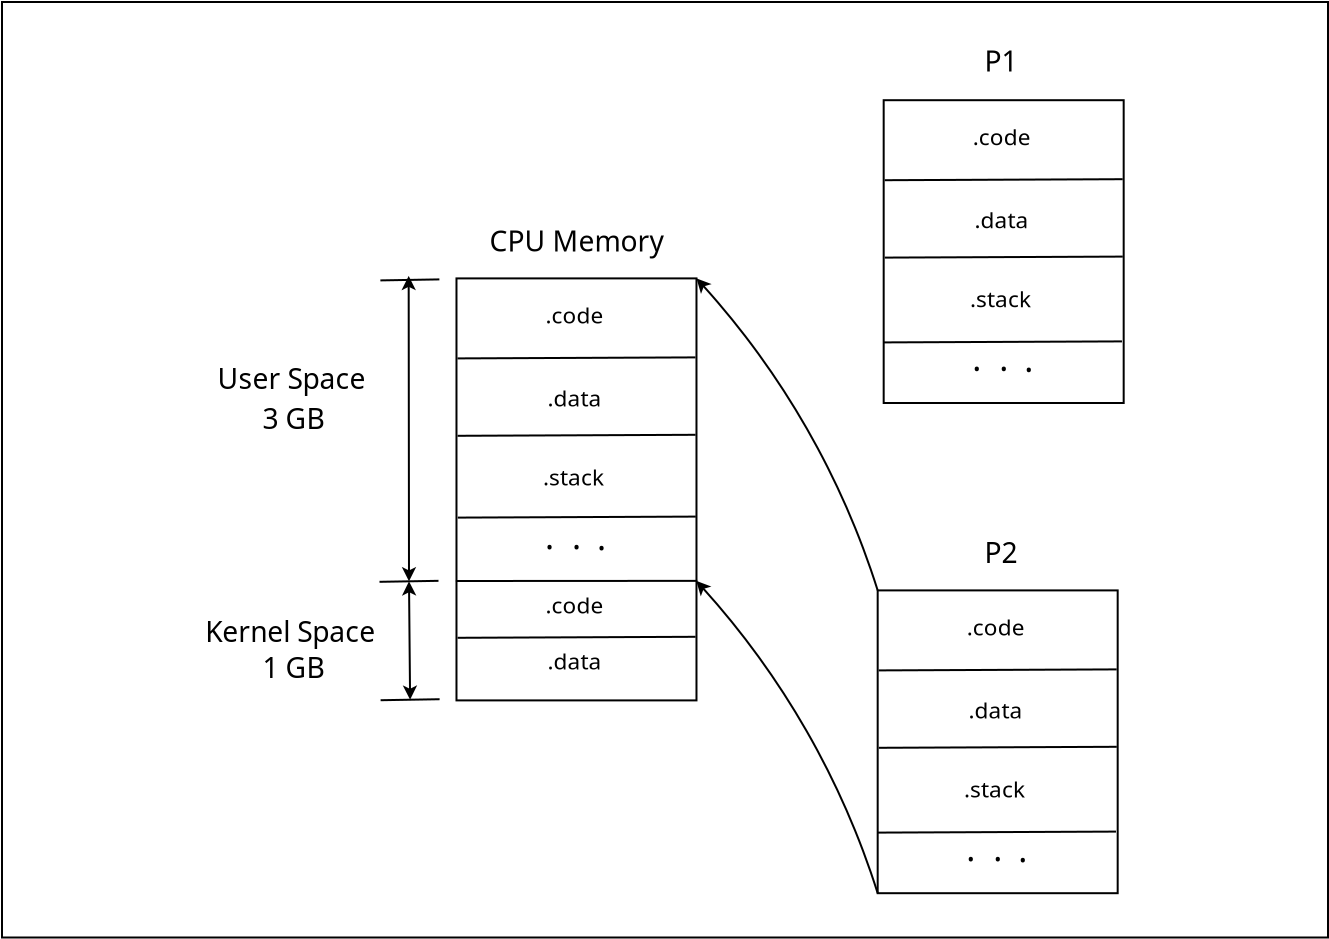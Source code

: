 <?xml version="1.0" encoding="UTF-8"?>
<dia:diagram xmlns:dia="http://www.lysator.liu.se/~alla/dia/">
  <dia:layer name="Background" visible="true" active="true">
    <dia:group>
      <dia:object type="Standard - Box" version="0" id="O0">
        <dia:attribute name="obj_pos">
          <dia:point val="5.055,4.945"/>
        </dia:attribute>
        <dia:attribute name="obj_bb">
          <dia:rectangle val="5.005,4.895;71.405,51.77"/>
        </dia:attribute>
        <dia:attribute name="elem_corner">
          <dia:point val="5.055,4.945"/>
        </dia:attribute>
        <dia:attribute name="elem_width">
          <dia:real val="66.3"/>
        </dia:attribute>
        <dia:attribute name="elem_height">
          <dia:real val="46.775"/>
        </dia:attribute>
        <dia:attribute name="border_width">
          <dia:real val="0.1"/>
        </dia:attribute>
        <dia:attribute name="show_background">
          <dia:boolean val="true"/>
        </dia:attribute>
      </dia:object>
      <dia:group>
        <dia:object type="Standard - Box" version="0" id="O1">
          <dia:attribute name="obj_pos">
            <dia:point val="27.779,18.765"/>
          </dia:attribute>
          <dia:attribute name="obj_bb">
            <dia:rectangle val="27.729,18.715;39.829,39.915"/>
          </dia:attribute>
          <dia:attribute name="elem_corner">
            <dia:point val="27.779,18.765"/>
          </dia:attribute>
          <dia:attribute name="elem_width">
            <dia:real val="12.0"/>
          </dia:attribute>
          <dia:attribute name="elem_height">
            <dia:real val="21.1"/>
          </dia:attribute>
          <dia:attribute name="show_background">
            <dia:boolean val="true"/>
          </dia:attribute>
        </dia:object>
        <dia:object type="Standard - Line" version="0" id="O2">
          <dia:attribute name="obj_pos">
            <dia:point val="27.829,22.765"/>
          </dia:attribute>
          <dia:attribute name="obj_bb">
            <dia:rectangle val="27.779,22.665;39.779,22.815"/>
          </dia:attribute>
          <dia:attribute name="conn_endpoints">
            <dia:point val="27.829,22.765"/>
            <dia:point val="39.729,22.715"/>
          </dia:attribute>
          <dia:attribute name="numcp">
            <dia:int val="1"/>
          </dia:attribute>
        </dia:object>
        <dia:object type="Standard - Line" version="0" id="O3">
          <dia:attribute name="obj_pos">
            <dia:point val="27.834,26.635"/>
          </dia:attribute>
          <dia:attribute name="obj_bb">
            <dia:rectangle val="27.784,26.535;39.784,26.685"/>
          </dia:attribute>
          <dia:attribute name="conn_endpoints">
            <dia:point val="27.834,26.635"/>
            <dia:point val="39.734,26.585"/>
          </dia:attribute>
          <dia:attribute name="numcp">
            <dia:int val="1"/>
          </dia:attribute>
        </dia:object>
        <dia:object type="Standard - Line" version="0" id="O4">
          <dia:attribute name="obj_pos">
            <dia:point val="27.844,30.725"/>
          </dia:attribute>
          <dia:attribute name="obj_bb">
            <dia:rectangle val="27.794,30.625;39.794,30.775"/>
          </dia:attribute>
          <dia:attribute name="conn_endpoints">
            <dia:point val="27.844,30.725"/>
            <dia:point val="39.744,30.675"/>
          </dia:attribute>
          <dia:attribute name="numcp">
            <dia:int val="1"/>
          </dia:attribute>
        </dia:object>
        <dia:object type="Standard - Line" version="0" id="O5">
          <dia:attribute name="obj_pos">
            <dia:point val="27.749,33.895"/>
          </dia:attribute>
          <dia:attribute name="obj_bb">
            <dia:rectangle val="27.699,33.837;39.868,33.945"/>
          </dia:attribute>
          <dia:attribute name="conn_endpoints">
            <dia:point val="27.749,33.895"/>
            <dia:point val="39.818,33.888"/>
          </dia:attribute>
          <dia:attribute name="numcp">
            <dia:int val="1"/>
          </dia:attribute>
        </dia:object>
        <dia:object type="Standard - Text" version="1" id="O6">
          <dia:attribute name="obj_pos">
            <dia:point val="32.235,21.015"/>
          </dia:attribute>
          <dia:attribute name="obj_bb">
            <dia:rectangle val="32.235,19.965;35.318,21.282"/>
          </dia:attribute>
          <dia:attribute name="text">
            <dia:composite type="text">
              <dia:attribute name="string">
                <dia:string>#.code#</dia:string>
              </dia:attribute>
              <dia:attribute name="font">
                <dia:font family="sans" style="0" name="Helvetica"/>
              </dia:attribute>
              <dia:attribute name="height">
                <dia:real val="1.411"/>
              </dia:attribute>
              <dia:attribute name="pos">
                <dia:point val="32.235,21.015"/>
              </dia:attribute>
              <dia:attribute name="color">
                <dia:color val="#000000"/>
              </dia:attribute>
              <dia:attribute name="alignment">
                <dia:enum val="0"/>
              </dia:attribute>
            </dia:composite>
          </dia:attribute>
          <dia:attribute name="valign">
            <dia:enum val="3"/>
          </dia:attribute>
        </dia:object>
        <dia:object type="Standard - Text" version="1" id="O7">
          <dia:attribute name="obj_pos">
            <dia:point val="32.326,25.165"/>
          </dia:attribute>
          <dia:attribute name="obj_bb">
            <dia:rectangle val="32.326,24.115;35.231,25.433"/>
          </dia:attribute>
          <dia:attribute name="text">
            <dia:composite type="text">
              <dia:attribute name="string">
                <dia:string>#.data#</dia:string>
              </dia:attribute>
              <dia:attribute name="font">
                <dia:font family="sans" style="0" name="Helvetica"/>
              </dia:attribute>
              <dia:attribute name="height">
                <dia:real val="1.411"/>
              </dia:attribute>
              <dia:attribute name="pos">
                <dia:point val="32.326,25.165"/>
              </dia:attribute>
              <dia:attribute name="color">
                <dia:color val="#000000"/>
              </dia:attribute>
              <dia:attribute name="alignment">
                <dia:enum val="0"/>
              </dia:attribute>
            </dia:composite>
          </dia:attribute>
          <dia:attribute name="valign">
            <dia:enum val="3"/>
          </dia:attribute>
        </dia:object>
        <dia:object type="Standard - Text" version="1" id="O8">
          <dia:attribute name="obj_pos">
            <dia:point val="32.099,29.115"/>
          </dia:attribute>
          <dia:attribute name="obj_bb">
            <dia:rectangle val="32.099,28.065;35.456,29.383"/>
          </dia:attribute>
          <dia:attribute name="text">
            <dia:composite type="text">
              <dia:attribute name="string">
                <dia:string>#.stack#</dia:string>
              </dia:attribute>
              <dia:attribute name="font">
                <dia:font family="sans" style="0" name="Helvetica"/>
              </dia:attribute>
              <dia:attribute name="height">
                <dia:real val="1.411"/>
              </dia:attribute>
              <dia:attribute name="pos">
                <dia:point val="32.099,29.115"/>
              </dia:attribute>
              <dia:attribute name="color">
                <dia:color val="#000000"/>
              </dia:attribute>
              <dia:attribute name="alignment">
                <dia:enum val="0"/>
              </dia:attribute>
            </dia:composite>
          </dia:attribute>
          <dia:attribute name="valign">
            <dia:enum val="3"/>
          </dia:attribute>
        </dia:object>
        <dia:group>
          <dia:object type="Standard - Text" version="1" id="O9">
            <dia:attribute name="obj_pos">
              <dia:point val="32.21,32.316"/>
            </dia:attribute>
            <dia:attribute name="obj_bb">
              <dia:rectangle val="32.21,30.743;32.748,32.716"/>
            </dia:attribute>
            <dia:attribute name="text">
              <dia:composite type="text">
                <dia:attribute name="string">
                  <dia:string>#.#</dia:string>
                </dia:attribute>
                <dia:attribute name="font">
                  <dia:font family="sans" style="0" name="Helvetica"/>
                </dia:attribute>
                <dia:attribute name="height">
                  <dia:real val="2.117"/>
                </dia:attribute>
                <dia:attribute name="pos">
                  <dia:point val="32.21,32.316"/>
                </dia:attribute>
                <dia:attribute name="color">
                  <dia:color val="#000000"/>
                </dia:attribute>
                <dia:attribute name="alignment">
                  <dia:enum val="0"/>
                </dia:attribute>
              </dia:composite>
            </dia:attribute>
            <dia:attribute name="valign">
              <dia:enum val="3"/>
            </dia:attribute>
          </dia:object>
          <dia:object type="Standard - Text" version="1" id="O10">
            <dia:attribute name="obj_pos">
              <dia:point val="33.56,32.316"/>
            </dia:attribute>
            <dia:attribute name="obj_bb">
              <dia:rectangle val="33.56,30.743;34.097,32.716"/>
            </dia:attribute>
            <dia:attribute name="text">
              <dia:composite type="text">
                <dia:attribute name="string">
                  <dia:string>#.#</dia:string>
                </dia:attribute>
                <dia:attribute name="font">
                  <dia:font family="sans" style="0" name="Helvetica"/>
                </dia:attribute>
                <dia:attribute name="height">
                  <dia:real val="2.117"/>
                </dia:attribute>
                <dia:attribute name="pos">
                  <dia:point val="33.56,32.316"/>
                </dia:attribute>
                <dia:attribute name="color">
                  <dia:color val="#000000"/>
                </dia:attribute>
                <dia:attribute name="alignment">
                  <dia:enum val="0"/>
                </dia:attribute>
              </dia:composite>
            </dia:attribute>
            <dia:attribute name="valign">
              <dia:enum val="3"/>
            </dia:attribute>
          </dia:object>
          <dia:object type="Standard - Text" version="1" id="O11">
            <dia:attribute name="obj_pos">
              <dia:point val="34.81,32.365"/>
            </dia:attribute>
            <dia:attribute name="obj_bb">
              <dia:rectangle val="34.81,30.793;35.347,32.765"/>
            </dia:attribute>
            <dia:attribute name="text">
              <dia:composite type="text">
                <dia:attribute name="string">
                  <dia:string>#.#</dia:string>
                </dia:attribute>
                <dia:attribute name="font">
                  <dia:font family="sans" style="0" name="Helvetica"/>
                </dia:attribute>
                <dia:attribute name="height">
                  <dia:real val="2.117"/>
                </dia:attribute>
                <dia:attribute name="pos">
                  <dia:point val="34.81,32.365"/>
                </dia:attribute>
                <dia:attribute name="color">
                  <dia:color val="#000000"/>
                </dia:attribute>
                <dia:attribute name="alignment">
                  <dia:enum val="0"/>
                </dia:attribute>
              </dia:composite>
            </dia:attribute>
            <dia:attribute name="valign">
              <dia:enum val="3"/>
            </dia:attribute>
          </dia:object>
        </dia:group>
        <dia:object type="Standard - Line" version="0" id="O12">
          <dia:attribute name="obj_pos">
            <dia:point val="27.834,36.735"/>
          </dia:attribute>
          <dia:attribute name="obj_bb">
            <dia:rectangle val="27.784,36.635;39.784,36.785"/>
          </dia:attribute>
          <dia:attribute name="conn_endpoints">
            <dia:point val="27.834,36.735"/>
            <dia:point val="39.734,36.685"/>
          </dia:attribute>
          <dia:attribute name="numcp">
            <dia:int val="1"/>
          </dia:attribute>
        </dia:object>
        <dia:object type="Standard - Text" version="1" id="O13">
          <dia:attribute name="obj_pos">
            <dia:point val="32.235,35.515"/>
          </dia:attribute>
          <dia:attribute name="obj_bb">
            <dia:rectangle val="32.235,34.465;35.318,35.782"/>
          </dia:attribute>
          <dia:attribute name="text">
            <dia:composite type="text">
              <dia:attribute name="string">
                <dia:string>#.code#</dia:string>
              </dia:attribute>
              <dia:attribute name="font">
                <dia:font family="sans" style="0" name="Helvetica"/>
              </dia:attribute>
              <dia:attribute name="height">
                <dia:real val="1.411"/>
              </dia:attribute>
              <dia:attribute name="pos">
                <dia:point val="32.235,35.515"/>
              </dia:attribute>
              <dia:attribute name="color">
                <dia:color val="#000000"/>
              </dia:attribute>
              <dia:attribute name="alignment">
                <dia:enum val="0"/>
              </dia:attribute>
            </dia:composite>
          </dia:attribute>
          <dia:attribute name="valign">
            <dia:enum val="3"/>
          </dia:attribute>
        </dia:object>
        <dia:object type="Standard - Text" version="1" id="O14">
          <dia:attribute name="obj_pos">
            <dia:point val="33.329,37.415"/>
          </dia:attribute>
          <dia:attribute name="obj_bb">
            <dia:rectangle val="33.329,36.82;33.329,37.568"/>
          </dia:attribute>
          <dia:attribute name="text">
            <dia:composite type="text">
              <dia:attribute name="string">
                <dia:string>##</dia:string>
              </dia:attribute>
              <dia:attribute name="font">
                <dia:font family="sans" style="0" name="Helvetica"/>
              </dia:attribute>
              <dia:attribute name="height">
                <dia:real val="0.8"/>
              </dia:attribute>
              <dia:attribute name="pos">
                <dia:point val="33.329,37.415"/>
              </dia:attribute>
              <dia:attribute name="color">
                <dia:color val="#000000"/>
              </dia:attribute>
              <dia:attribute name="alignment">
                <dia:enum val="0"/>
              </dia:attribute>
            </dia:composite>
          </dia:attribute>
          <dia:attribute name="valign">
            <dia:enum val="3"/>
          </dia:attribute>
        </dia:object>
        <dia:object type="Standard - Text" version="1" id="O15">
          <dia:attribute name="obj_pos">
            <dia:point val="32.326,38.315"/>
          </dia:attribute>
          <dia:attribute name="obj_bb">
            <dia:rectangle val="32.326,37.265;35.231,38.583"/>
          </dia:attribute>
          <dia:attribute name="text">
            <dia:composite type="text">
              <dia:attribute name="string">
                <dia:string>#.data#</dia:string>
              </dia:attribute>
              <dia:attribute name="font">
                <dia:font family="sans" style="0" name="Helvetica"/>
              </dia:attribute>
              <dia:attribute name="height">
                <dia:real val="1.411"/>
              </dia:attribute>
              <dia:attribute name="pos">
                <dia:point val="32.326,38.315"/>
              </dia:attribute>
              <dia:attribute name="color">
                <dia:color val="#000000"/>
              </dia:attribute>
              <dia:attribute name="alignment">
                <dia:enum val="0"/>
              </dia:attribute>
            </dia:composite>
          </dia:attribute>
          <dia:attribute name="valign">
            <dia:enum val="3"/>
          </dia:attribute>
        </dia:object>
        <dia:object type="Standard - Text" version="1" id="O16">
          <dia:attribute name="obj_pos">
            <dia:point val="45.339,37.355"/>
          </dia:attribute>
          <dia:attribute name="obj_bb">
            <dia:rectangle val="45.339,36.76;45.339,37.508"/>
          </dia:attribute>
          <dia:attribute name="text">
            <dia:composite type="text">
              <dia:attribute name="string">
                <dia:string>##</dia:string>
              </dia:attribute>
              <dia:attribute name="font">
                <dia:font family="sans" style="0" name="Helvetica"/>
              </dia:attribute>
              <dia:attribute name="height">
                <dia:real val="0.8"/>
              </dia:attribute>
              <dia:attribute name="pos">
                <dia:point val="45.339,37.355"/>
              </dia:attribute>
              <dia:attribute name="color">
                <dia:color val="#000000"/>
              </dia:attribute>
              <dia:attribute name="alignment">
                <dia:enum val="0"/>
              </dia:attribute>
            </dia:composite>
          </dia:attribute>
          <dia:attribute name="valign">
            <dia:enum val="3"/>
          </dia:attribute>
        </dia:object>
        <dia:group>
          <dia:object type="Standard - Box" version="0" id="O17">
            <dia:attribute name="obj_pos">
              <dia:point val="48.839,34.365"/>
            </dia:attribute>
            <dia:attribute name="obj_bb">
              <dia:rectangle val="48.789,34.315;60.889,49.555"/>
            </dia:attribute>
            <dia:attribute name="elem_corner">
              <dia:point val="48.839,34.365"/>
            </dia:attribute>
            <dia:attribute name="elem_width">
              <dia:real val="12.0"/>
            </dia:attribute>
            <dia:attribute name="elem_height">
              <dia:real val="15.14"/>
            </dia:attribute>
            <dia:attribute name="show_background">
              <dia:boolean val="true"/>
            </dia:attribute>
          </dia:object>
          <dia:object type="Standard - Line" version="0" id="O18">
            <dia:attribute name="obj_pos">
              <dia:point val="48.889,38.365"/>
            </dia:attribute>
            <dia:attribute name="obj_bb">
              <dia:rectangle val="48.839,38.265;60.839,38.415"/>
            </dia:attribute>
            <dia:attribute name="conn_endpoints">
              <dia:point val="48.889,38.365"/>
              <dia:point val="60.789,38.315"/>
            </dia:attribute>
            <dia:attribute name="numcp">
              <dia:int val="1"/>
            </dia:attribute>
          </dia:object>
          <dia:object type="Standard - Line" version="0" id="O19">
            <dia:attribute name="obj_pos">
              <dia:point val="48.894,42.235"/>
            </dia:attribute>
            <dia:attribute name="obj_bb">
              <dia:rectangle val="48.844,42.135;60.844,42.285"/>
            </dia:attribute>
            <dia:attribute name="conn_endpoints">
              <dia:point val="48.894,42.235"/>
              <dia:point val="60.794,42.185"/>
            </dia:attribute>
            <dia:attribute name="numcp">
              <dia:int val="1"/>
            </dia:attribute>
          </dia:object>
          <dia:object type="Standard - Line" version="0" id="O20">
            <dia:attribute name="obj_pos">
              <dia:point val="48.854,46.475"/>
            </dia:attribute>
            <dia:attribute name="obj_bb">
              <dia:rectangle val="48.804,46.375;60.804,46.525"/>
            </dia:attribute>
            <dia:attribute name="conn_endpoints">
              <dia:point val="48.854,46.475"/>
              <dia:point val="60.754,46.425"/>
            </dia:attribute>
            <dia:attribute name="numcp">
              <dia:int val="1"/>
            </dia:attribute>
          </dia:object>
          <dia:object type="Standard - Text" version="1" id="O21">
            <dia:attribute name="obj_pos">
              <dia:point val="53.295,36.615"/>
            </dia:attribute>
            <dia:attribute name="obj_bb">
              <dia:rectangle val="53.295,35.565;56.377,36.883"/>
            </dia:attribute>
            <dia:attribute name="text">
              <dia:composite type="text">
                <dia:attribute name="string">
                  <dia:string>#.code#</dia:string>
                </dia:attribute>
                <dia:attribute name="font">
                  <dia:font family="sans" style="0" name="Helvetica"/>
                </dia:attribute>
                <dia:attribute name="height">
                  <dia:real val="1.411"/>
                </dia:attribute>
                <dia:attribute name="pos">
                  <dia:point val="53.295,36.615"/>
                </dia:attribute>
                <dia:attribute name="color">
                  <dia:color val="#000000"/>
                </dia:attribute>
                <dia:attribute name="alignment">
                  <dia:enum val="0"/>
                </dia:attribute>
              </dia:composite>
            </dia:attribute>
            <dia:attribute name="valign">
              <dia:enum val="3"/>
            </dia:attribute>
          </dia:object>
          <dia:object type="Standard - Text" version="1" id="O22">
            <dia:attribute name="obj_pos">
              <dia:point val="53.386,40.765"/>
            </dia:attribute>
            <dia:attribute name="obj_bb">
              <dia:rectangle val="53.386,39.715;56.291,41.032"/>
            </dia:attribute>
            <dia:attribute name="text">
              <dia:composite type="text">
                <dia:attribute name="string">
                  <dia:string>#.data#</dia:string>
                </dia:attribute>
                <dia:attribute name="font">
                  <dia:font family="sans" style="0" name="Helvetica"/>
                </dia:attribute>
                <dia:attribute name="height">
                  <dia:real val="1.411"/>
                </dia:attribute>
                <dia:attribute name="pos">
                  <dia:point val="53.386,40.765"/>
                </dia:attribute>
                <dia:attribute name="color">
                  <dia:color val="#000000"/>
                </dia:attribute>
                <dia:attribute name="alignment">
                  <dia:enum val="0"/>
                </dia:attribute>
              </dia:composite>
            </dia:attribute>
            <dia:attribute name="valign">
              <dia:enum val="3"/>
            </dia:attribute>
          </dia:object>
          <dia:object type="Standard - Text" version="1" id="O23">
            <dia:attribute name="obj_pos">
              <dia:point val="53.159,44.715"/>
            </dia:attribute>
            <dia:attribute name="obj_bb">
              <dia:rectangle val="53.159,43.665;56.516,44.983"/>
            </dia:attribute>
            <dia:attribute name="text">
              <dia:composite type="text">
                <dia:attribute name="string">
                  <dia:string>#.stack#</dia:string>
                </dia:attribute>
                <dia:attribute name="font">
                  <dia:font family="sans" style="0" name="Helvetica"/>
                </dia:attribute>
                <dia:attribute name="height">
                  <dia:real val="1.411"/>
                </dia:attribute>
                <dia:attribute name="pos">
                  <dia:point val="53.159,44.715"/>
                </dia:attribute>
                <dia:attribute name="color">
                  <dia:color val="#000000"/>
                </dia:attribute>
                <dia:attribute name="alignment">
                  <dia:enum val="0"/>
                </dia:attribute>
              </dia:composite>
            </dia:attribute>
            <dia:attribute name="valign">
              <dia:enum val="3"/>
            </dia:attribute>
          </dia:object>
          <dia:group>
            <dia:object type="Standard - Text" version="1" id="O24">
              <dia:attribute name="obj_pos">
                <dia:point val="53.27,47.916"/>
              </dia:attribute>
              <dia:attribute name="obj_bb">
                <dia:rectangle val="53.27,46.343;53.807,48.316"/>
              </dia:attribute>
              <dia:attribute name="text">
                <dia:composite type="text">
                  <dia:attribute name="string">
                    <dia:string>#.#</dia:string>
                  </dia:attribute>
                  <dia:attribute name="font">
                    <dia:font family="sans" style="0" name="Helvetica"/>
                  </dia:attribute>
                  <dia:attribute name="height">
                    <dia:real val="2.117"/>
                  </dia:attribute>
                  <dia:attribute name="pos">
                    <dia:point val="53.27,47.916"/>
                  </dia:attribute>
                  <dia:attribute name="color">
                    <dia:color val="#000000"/>
                  </dia:attribute>
                  <dia:attribute name="alignment">
                    <dia:enum val="0"/>
                  </dia:attribute>
                </dia:composite>
              </dia:attribute>
              <dia:attribute name="valign">
                <dia:enum val="3"/>
              </dia:attribute>
            </dia:object>
            <dia:object type="Standard - Text" version="1" id="O25">
              <dia:attribute name="obj_pos">
                <dia:point val="54.62,47.916"/>
              </dia:attribute>
              <dia:attribute name="obj_bb">
                <dia:rectangle val="54.62,46.343;55.158,48.316"/>
              </dia:attribute>
              <dia:attribute name="text">
                <dia:composite type="text">
                  <dia:attribute name="string">
                    <dia:string>#.#</dia:string>
                  </dia:attribute>
                  <dia:attribute name="font">
                    <dia:font family="sans" style="0" name="Helvetica"/>
                  </dia:attribute>
                  <dia:attribute name="height">
                    <dia:real val="2.117"/>
                  </dia:attribute>
                  <dia:attribute name="pos">
                    <dia:point val="54.62,47.916"/>
                  </dia:attribute>
                  <dia:attribute name="color">
                    <dia:color val="#000000"/>
                  </dia:attribute>
                  <dia:attribute name="alignment">
                    <dia:enum val="0"/>
                  </dia:attribute>
                </dia:composite>
              </dia:attribute>
              <dia:attribute name="valign">
                <dia:enum val="3"/>
              </dia:attribute>
            </dia:object>
            <dia:object type="Standard - Text" version="1" id="O26">
              <dia:attribute name="obj_pos">
                <dia:point val="55.87,47.965"/>
              </dia:attribute>
              <dia:attribute name="obj_bb">
                <dia:rectangle val="55.87,46.392;56.408,48.365"/>
              </dia:attribute>
              <dia:attribute name="text">
                <dia:composite type="text">
                  <dia:attribute name="string">
                    <dia:string>#.#</dia:string>
                  </dia:attribute>
                  <dia:attribute name="font">
                    <dia:font family="sans" style="0" name="Helvetica"/>
                  </dia:attribute>
                  <dia:attribute name="height">
                    <dia:real val="2.117"/>
                  </dia:attribute>
                  <dia:attribute name="pos">
                    <dia:point val="55.87,47.965"/>
                  </dia:attribute>
                  <dia:attribute name="color">
                    <dia:color val="#000000"/>
                  </dia:attribute>
                  <dia:attribute name="alignment">
                    <dia:enum val="0"/>
                  </dia:attribute>
                </dia:composite>
              </dia:attribute>
              <dia:attribute name="valign">
                <dia:enum val="3"/>
              </dia:attribute>
            </dia:object>
          </dia:group>
        </dia:group>
        <dia:group>
          <dia:object type="Standard - Box" version="0" id="O27">
            <dia:attribute name="obj_pos">
              <dia:point val="49.139,9.855"/>
            </dia:attribute>
            <dia:attribute name="obj_bb">
              <dia:rectangle val="49.089,9.805;61.189,25.045"/>
            </dia:attribute>
            <dia:attribute name="elem_corner">
              <dia:point val="49.139,9.855"/>
            </dia:attribute>
            <dia:attribute name="elem_width">
              <dia:real val="12.0"/>
            </dia:attribute>
            <dia:attribute name="elem_height">
              <dia:real val="15.14"/>
            </dia:attribute>
            <dia:attribute name="show_background">
              <dia:boolean val="true"/>
            </dia:attribute>
          </dia:object>
          <dia:object type="Standard - Line" version="0" id="O28">
            <dia:attribute name="obj_pos">
              <dia:point val="49.189,13.855"/>
            </dia:attribute>
            <dia:attribute name="obj_bb">
              <dia:rectangle val="49.139,13.755;61.139,13.905"/>
            </dia:attribute>
            <dia:attribute name="conn_endpoints">
              <dia:point val="49.189,13.855"/>
              <dia:point val="61.089,13.805"/>
            </dia:attribute>
            <dia:attribute name="numcp">
              <dia:int val="1"/>
            </dia:attribute>
          </dia:object>
          <dia:object type="Standard - Line" version="0" id="O29">
            <dia:attribute name="obj_pos">
              <dia:point val="49.194,17.725"/>
            </dia:attribute>
            <dia:attribute name="obj_bb">
              <dia:rectangle val="49.144,17.625;61.144,17.775"/>
            </dia:attribute>
            <dia:attribute name="conn_endpoints">
              <dia:point val="49.194,17.725"/>
              <dia:point val="61.094,17.675"/>
            </dia:attribute>
            <dia:attribute name="numcp">
              <dia:int val="1"/>
            </dia:attribute>
          </dia:object>
          <dia:object type="Standard - Line" version="0" id="O30">
            <dia:attribute name="obj_pos">
              <dia:point val="49.154,21.965"/>
            </dia:attribute>
            <dia:attribute name="obj_bb">
              <dia:rectangle val="49.104,21.865;61.104,22.015"/>
            </dia:attribute>
            <dia:attribute name="conn_endpoints">
              <dia:point val="49.154,21.965"/>
              <dia:point val="61.054,21.915"/>
            </dia:attribute>
            <dia:attribute name="numcp">
              <dia:int val="1"/>
            </dia:attribute>
          </dia:object>
          <dia:object type="Standard - Text" version="1" id="O31">
            <dia:attribute name="obj_pos">
              <dia:point val="53.595,12.105"/>
            </dia:attribute>
            <dia:attribute name="obj_bb">
              <dia:rectangle val="53.595,11.055;56.678,12.373"/>
            </dia:attribute>
            <dia:attribute name="text">
              <dia:composite type="text">
                <dia:attribute name="string">
                  <dia:string>#.code#</dia:string>
                </dia:attribute>
                <dia:attribute name="font">
                  <dia:font family="sans" style="0" name="Helvetica"/>
                </dia:attribute>
                <dia:attribute name="height">
                  <dia:real val="1.411"/>
                </dia:attribute>
                <dia:attribute name="pos">
                  <dia:point val="53.595,12.105"/>
                </dia:attribute>
                <dia:attribute name="color">
                  <dia:color val="#000000"/>
                </dia:attribute>
                <dia:attribute name="alignment">
                  <dia:enum val="0"/>
                </dia:attribute>
              </dia:composite>
            </dia:attribute>
            <dia:attribute name="valign">
              <dia:enum val="3"/>
            </dia:attribute>
          </dia:object>
          <dia:object type="Standard - Text" version="1" id="O32">
            <dia:attribute name="obj_pos">
              <dia:point val="53.686,16.255"/>
            </dia:attribute>
            <dia:attribute name="obj_bb">
              <dia:rectangle val="53.686,15.205;56.591,16.523"/>
            </dia:attribute>
            <dia:attribute name="text">
              <dia:composite type="text">
                <dia:attribute name="string">
                  <dia:string>#.data#</dia:string>
                </dia:attribute>
                <dia:attribute name="font">
                  <dia:font family="sans" style="0" name="Helvetica"/>
                </dia:attribute>
                <dia:attribute name="height">
                  <dia:real val="1.411"/>
                </dia:attribute>
                <dia:attribute name="pos">
                  <dia:point val="53.686,16.255"/>
                </dia:attribute>
                <dia:attribute name="color">
                  <dia:color val="#000000"/>
                </dia:attribute>
                <dia:attribute name="alignment">
                  <dia:enum val="0"/>
                </dia:attribute>
              </dia:composite>
            </dia:attribute>
            <dia:attribute name="valign">
              <dia:enum val="3"/>
            </dia:attribute>
          </dia:object>
          <dia:object type="Standard - Text" version="1" id="O33">
            <dia:attribute name="obj_pos">
              <dia:point val="53.459,20.205"/>
            </dia:attribute>
            <dia:attribute name="obj_bb">
              <dia:rectangle val="53.459,19.155;56.816,20.473"/>
            </dia:attribute>
            <dia:attribute name="text">
              <dia:composite type="text">
                <dia:attribute name="string">
                  <dia:string>#.stack#</dia:string>
                </dia:attribute>
                <dia:attribute name="font">
                  <dia:font family="sans" style="0" name="Helvetica"/>
                </dia:attribute>
                <dia:attribute name="height">
                  <dia:real val="1.411"/>
                </dia:attribute>
                <dia:attribute name="pos">
                  <dia:point val="53.459,20.205"/>
                </dia:attribute>
                <dia:attribute name="color">
                  <dia:color val="#000000"/>
                </dia:attribute>
                <dia:attribute name="alignment">
                  <dia:enum val="0"/>
                </dia:attribute>
              </dia:composite>
            </dia:attribute>
            <dia:attribute name="valign">
              <dia:enum val="3"/>
            </dia:attribute>
          </dia:object>
          <dia:group>
            <dia:object type="Standard - Text" version="1" id="O34">
              <dia:attribute name="obj_pos">
                <dia:point val="53.57,23.406"/>
              </dia:attribute>
              <dia:attribute name="obj_bb">
                <dia:rectangle val="53.57,21.833;54.108,23.806"/>
              </dia:attribute>
              <dia:attribute name="text">
                <dia:composite type="text">
                  <dia:attribute name="string">
                    <dia:string>#.#</dia:string>
                  </dia:attribute>
                  <dia:attribute name="font">
                    <dia:font family="sans" style="0" name="Helvetica"/>
                  </dia:attribute>
                  <dia:attribute name="height">
                    <dia:real val="2.117"/>
                  </dia:attribute>
                  <dia:attribute name="pos">
                    <dia:point val="53.57,23.406"/>
                  </dia:attribute>
                  <dia:attribute name="color">
                    <dia:color val="#000000"/>
                  </dia:attribute>
                  <dia:attribute name="alignment">
                    <dia:enum val="0"/>
                  </dia:attribute>
                </dia:composite>
              </dia:attribute>
              <dia:attribute name="valign">
                <dia:enum val="3"/>
              </dia:attribute>
            </dia:object>
            <dia:object type="Standard - Text" version="1" id="O35">
              <dia:attribute name="obj_pos">
                <dia:point val="54.92,23.406"/>
              </dia:attribute>
              <dia:attribute name="obj_bb">
                <dia:rectangle val="54.92,21.833;55.458,23.806"/>
              </dia:attribute>
              <dia:attribute name="text">
                <dia:composite type="text">
                  <dia:attribute name="string">
                    <dia:string>#.#</dia:string>
                  </dia:attribute>
                  <dia:attribute name="font">
                    <dia:font family="sans" style="0" name="Helvetica"/>
                  </dia:attribute>
                  <dia:attribute name="height">
                    <dia:real val="2.117"/>
                  </dia:attribute>
                  <dia:attribute name="pos">
                    <dia:point val="54.92,23.406"/>
                  </dia:attribute>
                  <dia:attribute name="color">
                    <dia:color val="#000000"/>
                  </dia:attribute>
                  <dia:attribute name="alignment">
                    <dia:enum val="0"/>
                  </dia:attribute>
                </dia:composite>
              </dia:attribute>
              <dia:attribute name="valign">
                <dia:enum val="3"/>
              </dia:attribute>
            </dia:object>
            <dia:object type="Standard - Text" version="1" id="O36">
              <dia:attribute name="obj_pos">
                <dia:point val="56.17,23.455"/>
              </dia:attribute>
              <dia:attribute name="obj_bb">
                <dia:rectangle val="56.17,21.883;56.708,23.855"/>
              </dia:attribute>
              <dia:attribute name="text">
                <dia:composite type="text">
                  <dia:attribute name="string">
                    <dia:string>#.#</dia:string>
                  </dia:attribute>
                  <dia:attribute name="font">
                    <dia:font family="sans" style="0" name="Helvetica"/>
                  </dia:attribute>
                  <dia:attribute name="height">
                    <dia:real val="2.117"/>
                  </dia:attribute>
                  <dia:attribute name="pos">
                    <dia:point val="56.17,23.455"/>
                  </dia:attribute>
                  <dia:attribute name="color">
                    <dia:color val="#000000"/>
                  </dia:attribute>
                  <dia:attribute name="alignment">
                    <dia:enum val="0"/>
                  </dia:attribute>
                </dia:composite>
              </dia:attribute>
              <dia:attribute name="valign">
                <dia:enum val="3"/>
              </dia:attribute>
            </dia:object>
          </dia:group>
        </dia:group>
        <dia:object type="Standard - Line" version="0" id="O37">
          <dia:attribute name="obj_pos">
            <dia:point val="25.389,18.64"/>
          </dia:attribute>
          <dia:attribute name="obj_bb">
            <dia:rectangle val="25.028,18.59;25.766,33.961"/>
          </dia:attribute>
          <dia:attribute name="conn_endpoints">
            <dia:point val="25.389,18.64"/>
            <dia:point val="25.405,33.911"/>
          </dia:attribute>
          <dia:attribute name="numcp">
            <dia:int val="1"/>
          </dia:attribute>
          <dia:attribute name="start_arrow">
            <dia:enum val="22"/>
          </dia:attribute>
          <dia:attribute name="start_arrow_length">
            <dia:real val="0.5"/>
          </dia:attribute>
          <dia:attribute name="start_arrow_width">
            <dia:real val="0.5"/>
          </dia:attribute>
          <dia:attribute name="end_arrow">
            <dia:enum val="22"/>
          </dia:attribute>
          <dia:attribute name="end_arrow_length">
            <dia:real val="0.5"/>
          </dia:attribute>
          <dia:attribute name="end_arrow_width">
            <dia:real val="0.5"/>
          </dia:attribute>
          <dia:connections>
            <dia:connection handle="1" to="O39" connection="0"/>
          </dia:connections>
        </dia:object>
        <dia:object type="Standard - Line" version="0" id="O38">
          <dia:attribute name="obj_pos">
            <dia:point val="23.974,18.865"/>
          </dia:attribute>
          <dia:attribute name="obj_bb">
            <dia:rectangle val="23.923,18.764;26.975,18.916"/>
          </dia:attribute>
          <dia:attribute name="conn_endpoints">
            <dia:point val="23.974,18.865"/>
            <dia:point val="26.924,18.815"/>
          </dia:attribute>
          <dia:attribute name="numcp">
            <dia:int val="1"/>
          </dia:attribute>
        </dia:object>
        <dia:object type="Standard - Line" version="0" id="O39">
          <dia:attribute name="obj_pos">
            <dia:point val="23.93,33.936"/>
          </dia:attribute>
          <dia:attribute name="obj_bb">
            <dia:rectangle val="23.879,33.835;26.93,33.987"/>
          </dia:attribute>
          <dia:attribute name="conn_endpoints">
            <dia:point val="23.93,33.936"/>
            <dia:point val="26.88,33.886"/>
          </dia:attribute>
          <dia:attribute name="numcp">
            <dia:int val="1"/>
          </dia:attribute>
        </dia:object>
        <dia:object type="Standard - Line" version="0" id="O40">
          <dia:attribute name="obj_pos">
            <dia:point val="23.985,39.856"/>
          </dia:attribute>
          <dia:attribute name="obj_bb">
            <dia:rectangle val="23.934,39.755;26.985,39.907"/>
          </dia:attribute>
          <dia:attribute name="conn_endpoints">
            <dia:point val="23.985,39.856"/>
            <dia:point val="26.935,39.806"/>
          </dia:attribute>
          <dia:attribute name="numcp">
            <dia:int val="1"/>
          </dia:attribute>
        </dia:object>
        <dia:object type="Standard - Line" version="0" id="O41">
          <dia:attribute name="obj_pos">
            <dia:point val="25.405,33.911"/>
          </dia:attribute>
          <dia:attribute name="obj_bb">
            <dia:rectangle val="25.049,33.86;25.815,39.881"/>
          </dia:attribute>
          <dia:attribute name="conn_endpoints">
            <dia:point val="25.405,33.911"/>
            <dia:point val="25.46,39.831"/>
          </dia:attribute>
          <dia:attribute name="numcp">
            <dia:int val="1"/>
          </dia:attribute>
          <dia:attribute name="start_arrow">
            <dia:enum val="22"/>
          </dia:attribute>
          <dia:attribute name="start_arrow_length">
            <dia:real val="0.5"/>
          </dia:attribute>
          <dia:attribute name="start_arrow_width">
            <dia:real val="0.5"/>
          </dia:attribute>
          <dia:attribute name="end_arrow">
            <dia:enum val="22"/>
          </dia:attribute>
          <dia:attribute name="end_arrow_length">
            <dia:real val="0.5"/>
          </dia:attribute>
          <dia:attribute name="end_arrow_width">
            <dia:real val="0.5"/>
          </dia:attribute>
          <dia:connections>
            <dia:connection handle="0" to="O39" connection="0"/>
            <dia:connection handle="1" to="O40" connection="0"/>
          </dia:connections>
        </dia:object>
        <dia:object type="Standard - Text" version="1" id="O42">
          <dia:attribute name="obj_pos">
            <dia:point val="54.174,8.42"/>
          </dia:attribute>
          <dia:attribute name="obj_bb">
            <dia:rectangle val="54.174,7.11;55.921,8.755"/>
          </dia:attribute>
          <dia:attribute name="text">
            <dia:composite type="text">
              <dia:attribute name="string">
                <dia:string>#P1#</dia:string>
              </dia:attribute>
              <dia:attribute name="font">
                <dia:font family="sans" style="0" name="Helvetica"/>
              </dia:attribute>
              <dia:attribute name="height">
                <dia:real val="1.764"/>
              </dia:attribute>
              <dia:attribute name="pos">
                <dia:point val="54.174,8.42"/>
              </dia:attribute>
              <dia:attribute name="color">
                <dia:color val="#000000"/>
              </dia:attribute>
              <dia:attribute name="alignment">
                <dia:enum val="0"/>
              </dia:attribute>
            </dia:composite>
          </dia:attribute>
          <dia:attribute name="valign">
            <dia:enum val="3"/>
          </dia:attribute>
        </dia:object>
        <dia:object type="Standard - Text" version="1" id="O43">
          <dia:attribute name="obj_pos">
            <dia:point val="54.174,33"/>
          </dia:attribute>
          <dia:attribute name="obj_bb">
            <dia:rectangle val="54.174,31.69;55.921,33.335"/>
          </dia:attribute>
          <dia:attribute name="text">
            <dia:composite type="text">
              <dia:attribute name="string">
                <dia:string>#P2#</dia:string>
              </dia:attribute>
              <dia:attribute name="font">
                <dia:font family="sans" style="0" name="Helvetica"/>
              </dia:attribute>
              <dia:attribute name="height">
                <dia:real val="1.764"/>
              </dia:attribute>
              <dia:attribute name="pos">
                <dia:point val="54.174,33"/>
              </dia:attribute>
              <dia:attribute name="color">
                <dia:color val="#000000"/>
              </dia:attribute>
              <dia:attribute name="alignment">
                <dia:enum val="0"/>
              </dia:attribute>
            </dia:composite>
          </dia:attribute>
          <dia:attribute name="valign">
            <dia:enum val="3"/>
          </dia:attribute>
        </dia:object>
        <dia:object type="Standard - Text" version="1" id="O44">
          <dia:attribute name="obj_pos">
            <dia:point val="18.086,26.3"/>
          </dia:attribute>
          <dia:attribute name="obj_bb">
            <dia:rectangle val="18.086,24.99;21.491,26.635"/>
          </dia:attribute>
          <dia:attribute name="text">
            <dia:composite type="text">
              <dia:attribute name="string">
                <dia:string>#3 GB#</dia:string>
              </dia:attribute>
              <dia:attribute name="font">
                <dia:font family="sans" style="0" name="Helvetica"/>
              </dia:attribute>
              <dia:attribute name="height">
                <dia:real val="1.764"/>
              </dia:attribute>
              <dia:attribute name="pos">
                <dia:point val="18.086,26.3"/>
              </dia:attribute>
              <dia:attribute name="color">
                <dia:color val="#000000"/>
              </dia:attribute>
              <dia:attribute name="alignment">
                <dia:enum val="0"/>
              </dia:attribute>
            </dia:composite>
          </dia:attribute>
          <dia:attribute name="valign">
            <dia:enum val="3"/>
          </dia:attribute>
        </dia:object>
        <dia:object type="Standard - Text" version="1" id="O45">
          <dia:attribute name="obj_pos">
            <dia:point val="18.086,38.75"/>
          </dia:attribute>
          <dia:attribute name="obj_bb">
            <dia:rectangle val="18.086,37.44;21.491,39.085"/>
          </dia:attribute>
          <dia:attribute name="text">
            <dia:composite type="text">
              <dia:attribute name="string">
                <dia:string>#1 GB#</dia:string>
              </dia:attribute>
              <dia:attribute name="font">
                <dia:font family="sans" style="0" name="Helvetica"/>
              </dia:attribute>
              <dia:attribute name="height">
                <dia:real val="1.764"/>
              </dia:attribute>
              <dia:attribute name="pos">
                <dia:point val="18.086,38.75"/>
              </dia:attribute>
              <dia:attribute name="color">
                <dia:color val="#000000"/>
              </dia:attribute>
              <dia:attribute name="alignment">
                <dia:enum val="0"/>
              </dia:attribute>
            </dia:composite>
          </dia:attribute>
          <dia:attribute name="valign">
            <dia:enum val="3"/>
          </dia:attribute>
        </dia:object>
        <dia:object type="Standard - Text" version="1" id="O46">
          <dia:attribute name="obj_pos">
            <dia:point val="29.424,17.42"/>
          </dia:attribute>
          <dia:attribute name="obj_bb">
            <dia:rectangle val="29.424,16.11;38.476,17.755"/>
          </dia:attribute>
          <dia:attribute name="text">
            <dia:composite type="text">
              <dia:attribute name="string">
                <dia:string>#CPU Memory#</dia:string>
              </dia:attribute>
              <dia:attribute name="font">
                <dia:font family="sans" style="0" name="Helvetica"/>
              </dia:attribute>
              <dia:attribute name="height">
                <dia:real val="1.764"/>
              </dia:attribute>
              <dia:attribute name="pos">
                <dia:point val="29.424,17.42"/>
              </dia:attribute>
              <dia:attribute name="color">
                <dia:color val="#000000"/>
              </dia:attribute>
              <dia:attribute name="alignment">
                <dia:enum val="0"/>
              </dia:attribute>
            </dia:composite>
          </dia:attribute>
          <dia:attribute name="valign">
            <dia:enum val="3"/>
          </dia:attribute>
        </dia:object>
        <dia:object type="Standard - Text" version="1" id="O47">
          <dia:attribute name="obj_pos">
            <dia:point val="15.829,24.3"/>
          </dia:attribute>
          <dia:attribute name="obj_bb">
            <dia:rectangle val="15.829,22.99;23.789,24.635"/>
          </dia:attribute>
          <dia:attribute name="text">
            <dia:composite type="text">
              <dia:attribute name="string">
                <dia:string>#User Space#</dia:string>
              </dia:attribute>
              <dia:attribute name="font">
                <dia:font family="sans" style="0" name="Helvetica"/>
              </dia:attribute>
              <dia:attribute name="height">
                <dia:real val="1.764"/>
              </dia:attribute>
              <dia:attribute name="pos">
                <dia:point val="15.829,24.3"/>
              </dia:attribute>
              <dia:attribute name="color">
                <dia:color val="#000000"/>
              </dia:attribute>
              <dia:attribute name="alignment">
                <dia:enum val="0"/>
              </dia:attribute>
            </dia:composite>
          </dia:attribute>
          <dia:attribute name="valign">
            <dia:enum val="3"/>
          </dia:attribute>
        </dia:object>
        <dia:object type="Standard - Text" version="1" id="O48">
          <dia:attribute name="obj_pos">
            <dia:point val="15.221,36.95"/>
          </dia:attribute>
          <dia:attribute name="obj_bb">
            <dia:rectangle val="15.221,35.64;24.399,37.285"/>
          </dia:attribute>
          <dia:attribute name="text">
            <dia:composite type="text">
              <dia:attribute name="string">
                <dia:string>#Kernel Space#</dia:string>
              </dia:attribute>
              <dia:attribute name="font">
                <dia:font family="sans" style="0" name="Helvetica"/>
              </dia:attribute>
              <dia:attribute name="height">
                <dia:real val="1.764"/>
              </dia:attribute>
              <dia:attribute name="pos">
                <dia:point val="15.221,36.95"/>
              </dia:attribute>
              <dia:attribute name="color">
                <dia:color val="#000000"/>
              </dia:attribute>
              <dia:attribute name="alignment">
                <dia:enum val="0"/>
              </dia:attribute>
            </dia:composite>
          </dia:attribute>
          <dia:attribute name="valign">
            <dia:enum val="3"/>
          </dia:attribute>
        </dia:object>
        <dia:object type="Standard - Arc" version="0" id="O49">
          <dia:attribute name="obj_pos">
            <dia:point val="48.839,34.365"/>
          </dia:attribute>
          <dia:attribute name="obj_bb">
            <dia:rectangle val="39.711,18.697;48.907,34.433"/>
          </dia:attribute>
          <dia:attribute name="conn_endpoints">
            <dia:point val="48.839,34.365"/>
            <dia:point val="39.779,18.765"/>
          </dia:attribute>
          <dia:attribute name="curve_distance">
            <dia:real val="1"/>
          </dia:attribute>
          <dia:attribute name="end_arrow">
            <dia:enum val="22"/>
          </dia:attribute>
          <dia:attribute name="end_arrow_length">
            <dia:real val="0.5"/>
          </dia:attribute>
          <dia:attribute name="end_arrow_width">
            <dia:real val="0.5"/>
          </dia:attribute>
          <dia:connections>
            <dia:connection handle="1" to="O1" connection="2"/>
          </dia:connections>
        </dia:object>
        <dia:object type="Standard - Arc" version="0" id="O50">
          <dia:attribute name="obj_pos">
            <dia:point val="48.839,49.505"/>
          </dia:attribute>
          <dia:attribute name="obj_bb">
            <dia:rectangle val="39.7,33.819;48.907,49.573"/>
          </dia:attribute>
          <dia:attribute name="conn_endpoints">
            <dia:point val="48.839,49.505"/>
            <dia:point val="39.768,33.888"/>
          </dia:attribute>
          <dia:attribute name="curve_distance">
            <dia:real val="1"/>
          </dia:attribute>
          <dia:attribute name="end_arrow">
            <dia:enum val="22"/>
          </dia:attribute>
          <dia:attribute name="end_arrow_length">
            <dia:real val="0.5"/>
          </dia:attribute>
          <dia:attribute name="end_arrow_width">
            <dia:real val="0.5"/>
          </dia:attribute>
        </dia:object>
      </dia:group>
    </dia:group>
  </dia:layer>
</dia:diagram>

